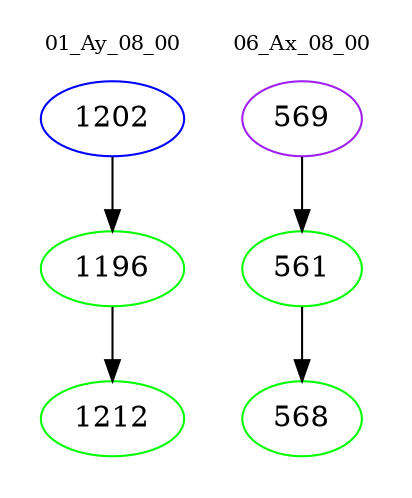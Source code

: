 digraph{
subgraph cluster_0 {
color = white
label = "01_Ay_08_00";
fontsize=10;
T0_1202 [label="1202", color="blue"]
T0_1202 -> T0_1196 [color="black"]
T0_1196 [label="1196", color="green"]
T0_1196 -> T0_1212 [color="black"]
T0_1212 [label="1212", color="green"]
}
subgraph cluster_1 {
color = white
label = "06_Ax_08_00";
fontsize=10;
T1_569 [label="569", color="purple"]
T1_569 -> T1_561 [color="black"]
T1_561 [label="561", color="green"]
T1_561 -> T1_568 [color="black"]
T1_568 [label="568", color="green"]
}
}
